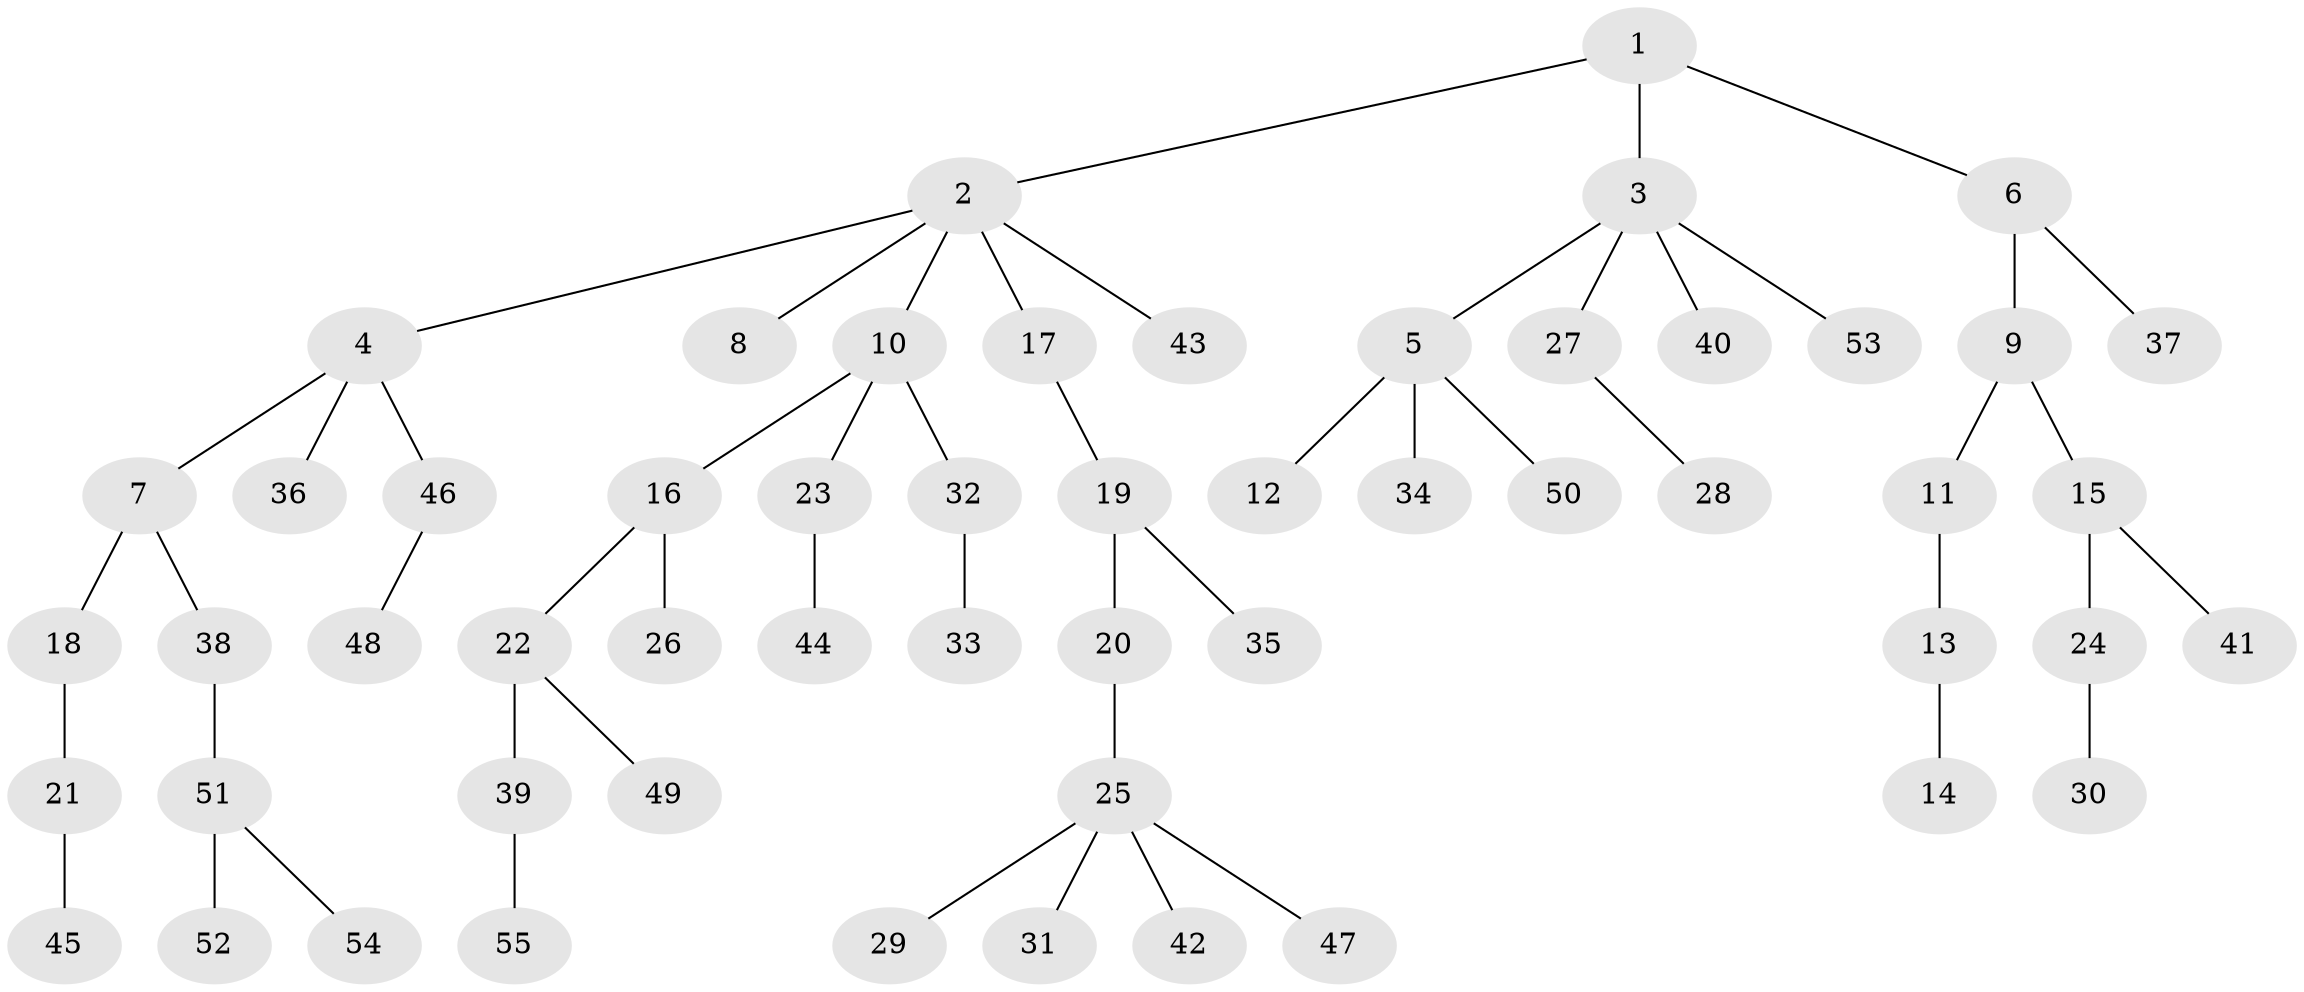// coarse degree distribution, {3: 0.10810810810810811, 8: 0.02702702702702703, 4: 0.10810810810810811, 1: 0.5405405405405406, 2: 0.21621621621621623}
// Generated by graph-tools (version 1.1) at 2025/52/02/27/25 19:52:12]
// undirected, 55 vertices, 54 edges
graph export_dot {
graph [start="1"]
  node [color=gray90,style=filled];
  1;
  2;
  3;
  4;
  5;
  6;
  7;
  8;
  9;
  10;
  11;
  12;
  13;
  14;
  15;
  16;
  17;
  18;
  19;
  20;
  21;
  22;
  23;
  24;
  25;
  26;
  27;
  28;
  29;
  30;
  31;
  32;
  33;
  34;
  35;
  36;
  37;
  38;
  39;
  40;
  41;
  42;
  43;
  44;
  45;
  46;
  47;
  48;
  49;
  50;
  51;
  52;
  53;
  54;
  55;
  1 -- 2;
  1 -- 3;
  1 -- 6;
  2 -- 4;
  2 -- 8;
  2 -- 10;
  2 -- 17;
  2 -- 43;
  3 -- 5;
  3 -- 27;
  3 -- 40;
  3 -- 53;
  4 -- 7;
  4 -- 36;
  4 -- 46;
  5 -- 12;
  5 -- 34;
  5 -- 50;
  6 -- 9;
  6 -- 37;
  7 -- 18;
  7 -- 38;
  9 -- 11;
  9 -- 15;
  10 -- 16;
  10 -- 23;
  10 -- 32;
  11 -- 13;
  13 -- 14;
  15 -- 24;
  15 -- 41;
  16 -- 22;
  16 -- 26;
  17 -- 19;
  18 -- 21;
  19 -- 20;
  19 -- 35;
  20 -- 25;
  21 -- 45;
  22 -- 39;
  22 -- 49;
  23 -- 44;
  24 -- 30;
  25 -- 29;
  25 -- 31;
  25 -- 42;
  25 -- 47;
  27 -- 28;
  32 -- 33;
  38 -- 51;
  39 -- 55;
  46 -- 48;
  51 -- 52;
  51 -- 54;
}
